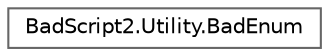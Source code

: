 digraph "Graphical Class Hierarchy"
{
 // LATEX_PDF_SIZE
  bgcolor="transparent";
  edge [fontname=Helvetica,fontsize=10,labelfontname=Helvetica,labelfontsize=10];
  node [fontname=Helvetica,fontsize=10,shape=box,height=0.2,width=0.4];
  rankdir="LR";
  Node0 [id="Node000000",label="BadScript2.Utility.BadEnum",height=0.2,width=0.4,color="grey40", fillcolor="white", style="filled",URL="$class_bad_script2_1_1_utility_1_1_bad_enum.html",tooltip=" "];
}
